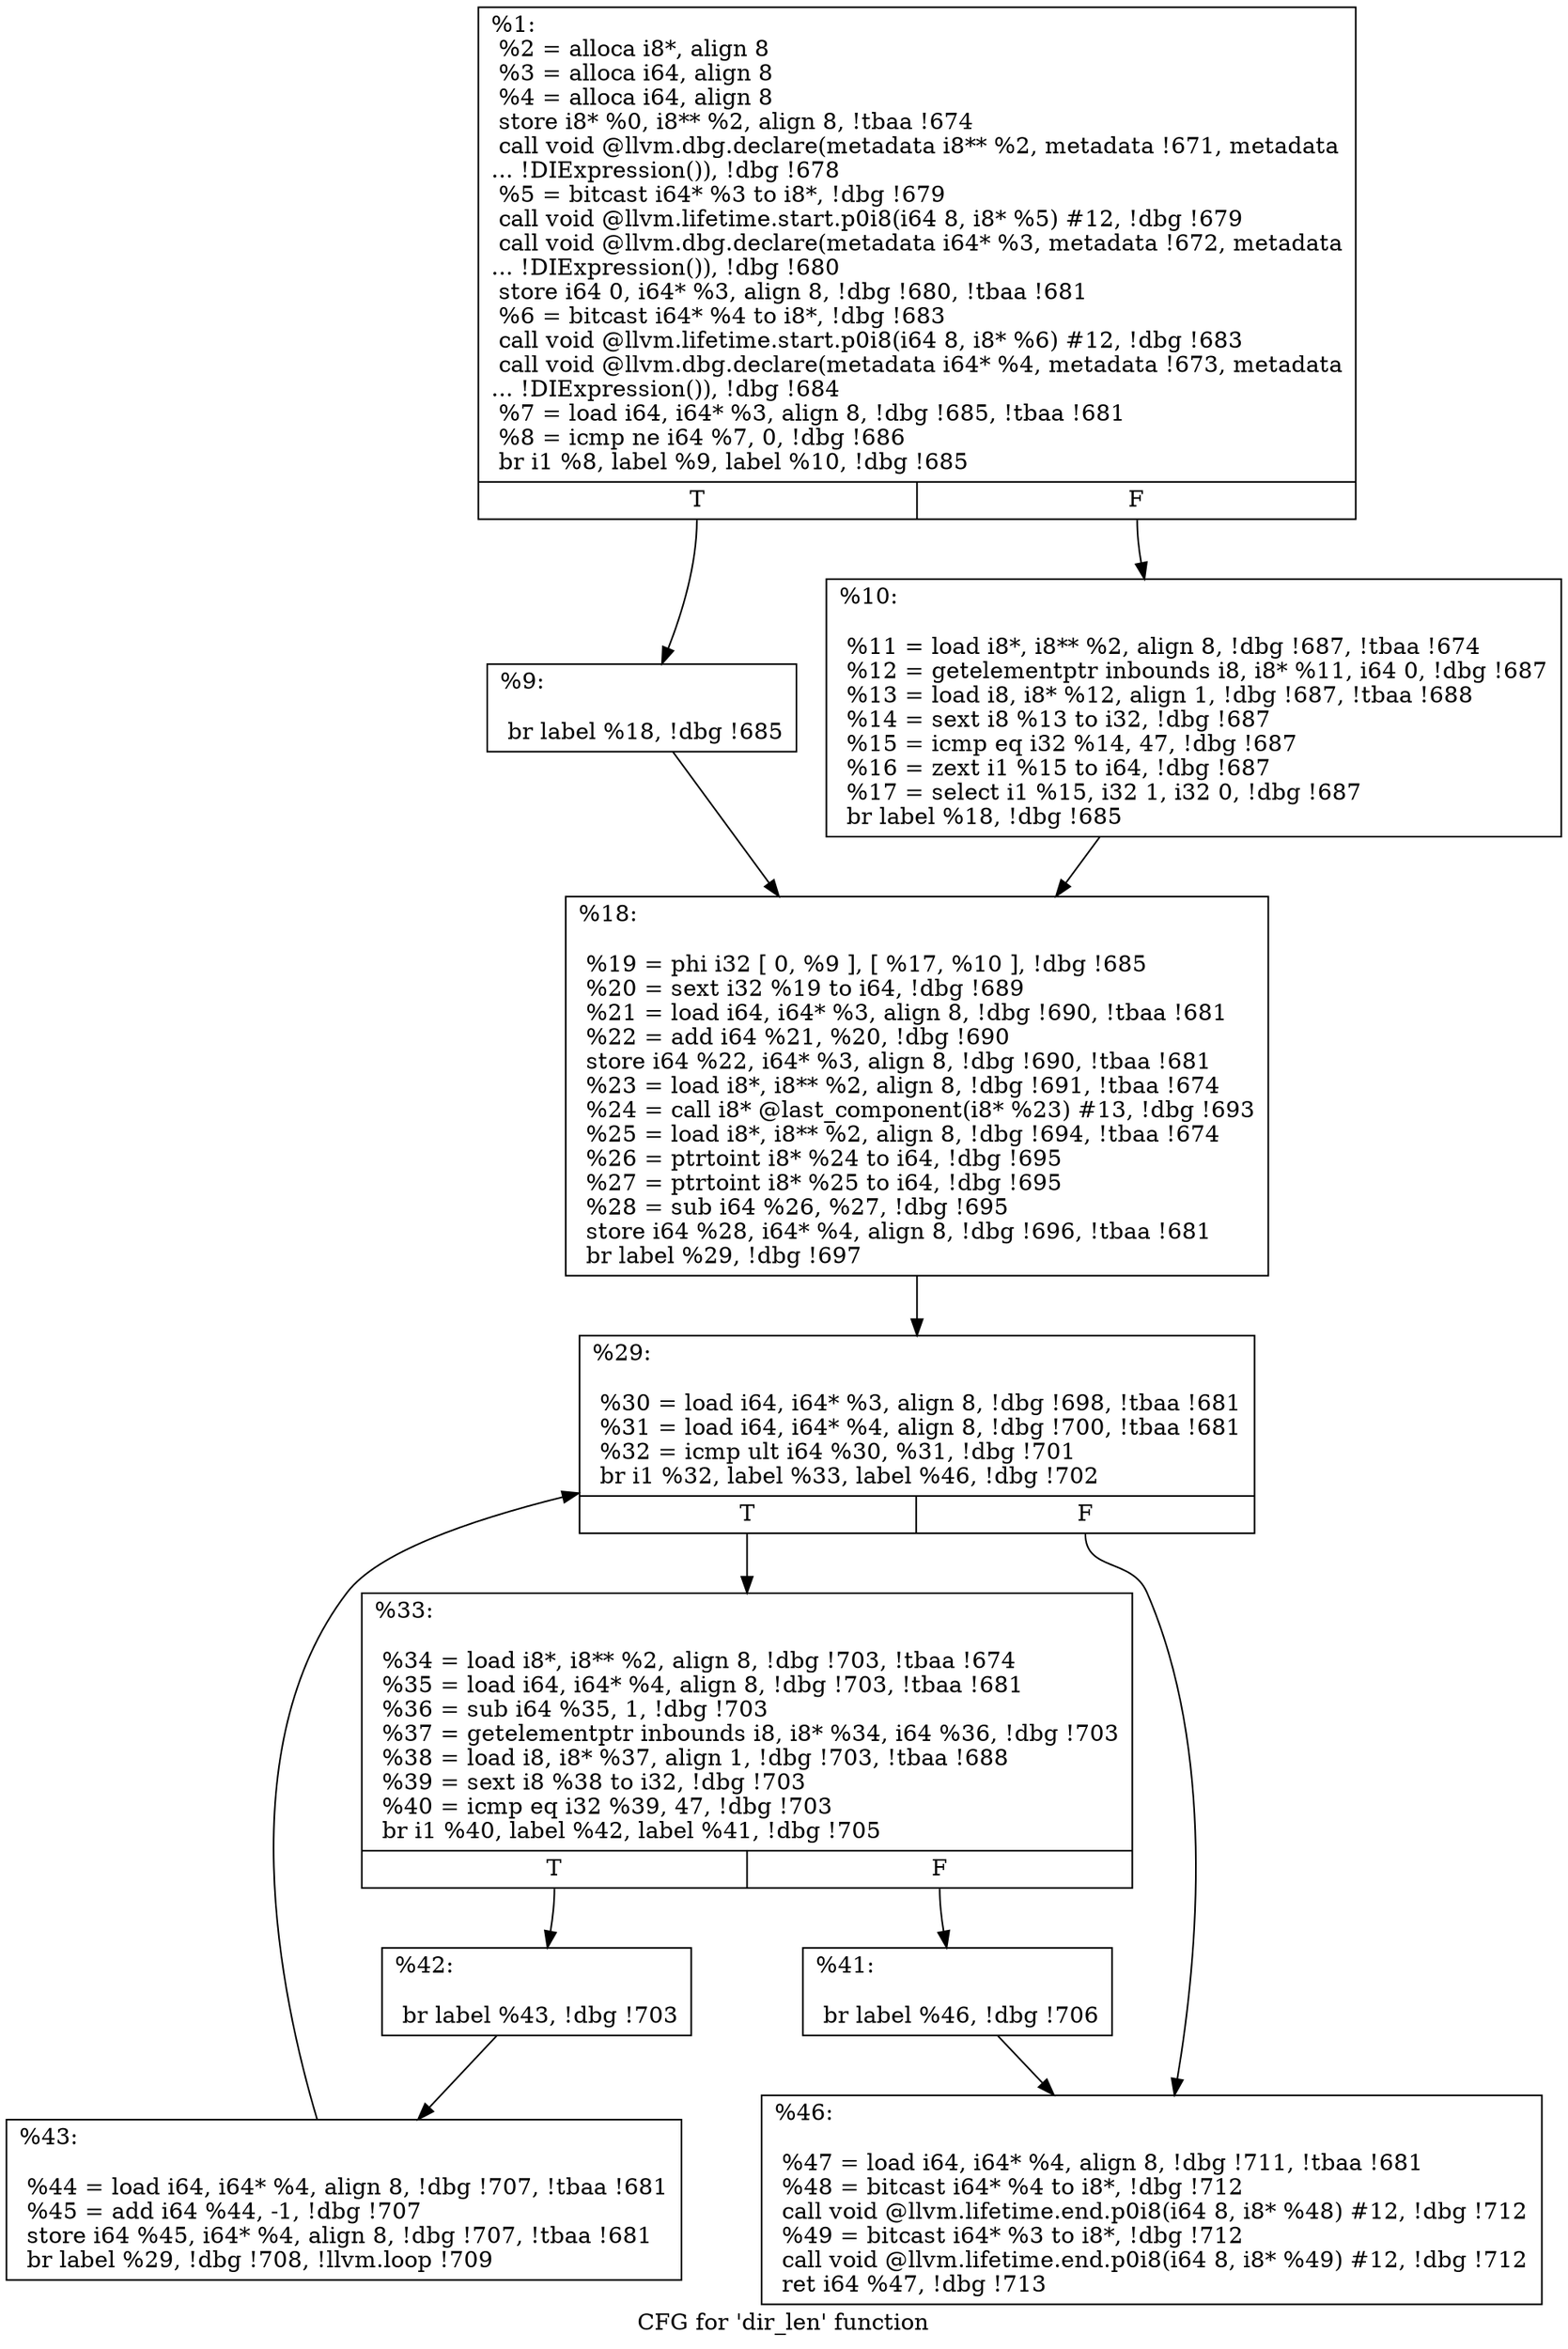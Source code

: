 digraph "CFG for 'dir_len' function" {
	label="CFG for 'dir_len' function";

	Node0x1230030 [shape=record,label="{%1:\l  %2 = alloca i8*, align 8\l  %3 = alloca i64, align 8\l  %4 = alloca i64, align 8\l  store i8* %0, i8** %2, align 8, !tbaa !674\l  call void @llvm.dbg.declare(metadata i8** %2, metadata !671, metadata\l... !DIExpression()), !dbg !678\l  %5 = bitcast i64* %3 to i8*, !dbg !679\l  call void @llvm.lifetime.start.p0i8(i64 8, i8* %5) #12, !dbg !679\l  call void @llvm.dbg.declare(metadata i64* %3, metadata !672, metadata\l... !DIExpression()), !dbg !680\l  store i64 0, i64* %3, align 8, !dbg !680, !tbaa !681\l  %6 = bitcast i64* %4 to i8*, !dbg !683\l  call void @llvm.lifetime.start.p0i8(i64 8, i8* %6) #12, !dbg !683\l  call void @llvm.dbg.declare(metadata i64* %4, metadata !673, metadata\l... !DIExpression()), !dbg !684\l  %7 = load i64, i64* %3, align 8, !dbg !685, !tbaa !681\l  %8 = icmp ne i64 %7, 0, !dbg !686\l  br i1 %8, label %9, label %10, !dbg !685\l|{<s0>T|<s1>F}}"];
	Node0x1230030:s0 -> Node0x12a5e00;
	Node0x1230030:s1 -> Node0x12a5e50;
	Node0x12a5e00 [shape=record,label="{%9:\l\l  br label %18, !dbg !685\l}"];
	Node0x12a5e00 -> Node0x12a5ea0;
	Node0x12a5e50 [shape=record,label="{%10:\l\l  %11 = load i8*, i8** %2, align 8, !dbg !687, !tbaa !674\l  %12 = getelementptr inbounds i8, i8* %11, i64 0, !dbg !687\l  %13 = load i8, i8* %12, align 1, !dbg !687, !tbaa !688\l  %14 = sext i8 %13 to i32, !dbg !687\l  %15 = icmp eq i32 %14, 47, !dbg !687\l  %16 = zext i1 %15 to i64, !dbg !687\l  %17 = select i1 %15, i32 1, i32 0, !dbg !687\l  br label %18, !dbg !685\l}"];
	Node0x12a5e50 -> Node0x12a5ea0;
	Node0x12a5ea0 [shape=record,label="{%18:\l\l  %19 = phi i32 [ 0, %9 ], [ %17, %10 ], !dbg !685\l  %20 = sext i32 %19 to i64, !dbg !689\l  %21 = load i64, i64* %3, align 8, !dbg !690, !tbaa !681\l  %22 = add i64 %21, %20, !dbg !690\l  store i64 %22, i64* %3, align 8, !dbg !690, !tbaa !681\l  %23 = load i8*, i8** %2, align 8, !dbg !691, !tbaa !674\l  %24 = call i8* @last_component(i8* %23) #13, !dbg !693\l  %25 = load i8*, i8** %2, align 8, !dbg !694, !tbaa !674\l  %26 = ptrtoint i8* %24 to i64, !dbg !695\l  %27 = ptrtoint i8* %25 to i64, !dbg !695\l  %28 = sub i64 %26, %27, !dbg !695\l  store i64 %28, i64* %4, align 8, !dbg !696, !tbaa !681\l  br label %29, !dbg !697\l}"];
	Node0x12a5ea0 -> Node0x12a5ef0;
	Node0x12a5ef0 [shape=record,label="{%29:\l\l  %30 = load i64, i64* %3, align 8, !dbg !698, !tbaa !681\l  %31 = load i64, i64* %4, align 8, !dbg !700, !tbaa !681\l  %32 = icmp ult i64 %30, %31, !dbg !701\l  br i1 %32, label %33, label %46, !dbg !702\l|{<s0>T|<s1>F}}"];
	Node0x12a5ef0:s0 -> Node0x12a5f40;
	Node0x12a5ef0:s1 -> Node0x12a6080;
	Node0x12a5f40 [shape=record,label="{%33:\l\l  %34 = load i8*, i8** %2, align 8, !dbg !703, !tbaa !674\l  %35 = load i64, i64* %4, align 8, !dbg !703, !tbaa !681\l  %36 = sub i64 %35, 1, !dbg !703\l  %37 = getelementptr inbounds i8, i8* %34, i64 %36, !dbg !703\l  %38 = load i8, i8* %37, align 1, !dbg !703, !tbaa !688\l  %39 = sext i8 %38 to i32, !dbg !703\l  %40 = icmp eq i32 %39, 47, !dbg !703\l  br i1 %40, label %42, label %41, !dbg !705\l|{<s0>T|<s1>F}}"];
	Node0x12a5f40:s0 -> Node0x12a5fe0;
	Node0x12a5f40:s1 -> Node0x12a5f90;
	Node0x12a5f90 [shape=record,label="{%41:\l\l  br label %46, !dbg !706\l}"];
	Node0x12a5f90 -> Node0x12a6080;
	Node0x12a5fe0 [shape=record,label="{%42:\l\l  br label %43, !dbg !703\l}"];
	Node0x12a5fe0 -> Node0x12a6030;
	Node0x12a6030 [shape=record,label="{%43:\l\l  %44 = load i64, i64* %4, align 8, !dbg !707, !tbaa !681\l  %45 = add i64 %44, -1, !dbg !707\l  store i64 %45, i64* %4, align 8, !dbg !707, !tbaa !681\l  br label %29, !dbg !708, !llvm.loop !709\l}"];
	Node0x12a6030 -> Node0x12a5ef0;
	Node0x12a6080 [shape=record,label="{%46:\l\l  %47 = load i64, i64* %4, align 8, !dbg !711, !tbaa !681\l  %48 = bitcast i64* %4 to i8*, !dbg !712\l  call void @llvm.lifetime.end.p0i8(i64 8, i8* %48) #12, !dbg !712\l  %49 = bitcast i64* %3 to i8*, !dbg !712\l  call void @llvm.lifetime.end.p0i8(i64 8, i8* %49) #12, !dbg !712\l  ret i64 %47, !dbg !713\l}"];
}
